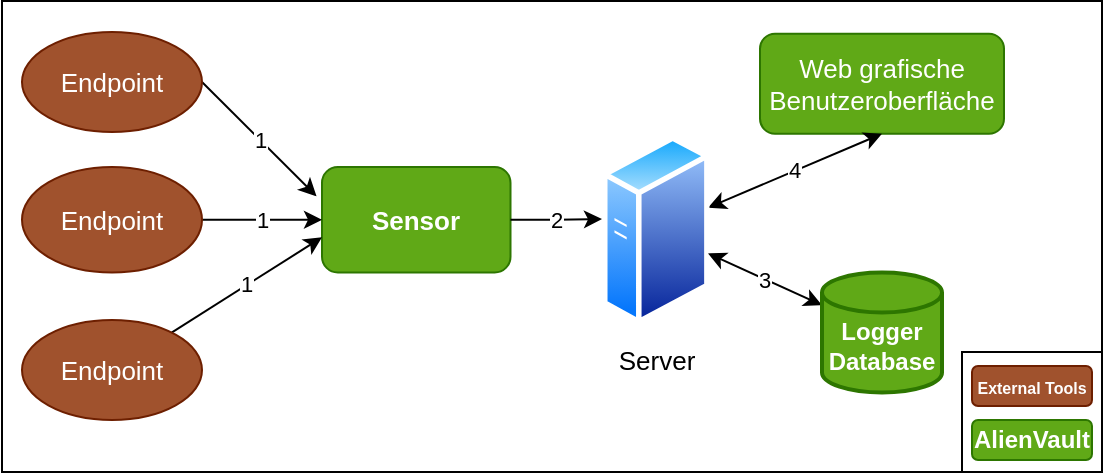<mxfile version="21.3.2" type="device">
  <diagram id="C5RBs43oDa-KdzZeNtuy" name="Page-1">
    <mxGraphModel dx="1434" dy="739" grid="1" gridSize="10" guides="1" tooltips="1" connect="1" arrows="1" fold="1" page="1" pageScale="1" pageWidth="827" pageHeight="1169" math="0" shadow="0">
      <root>
        <mxCell id="WIyWlLk6GJQsqaUBKTNV-0" />
        <mxCell id="WIyWlLk6GJQsqaUBKTNV-1" parent="WIyWlLk6GJQsqaUBKTNV-0" />
        <mxCell id="CC44FsLXy5XZmS9B4NoA-0" value="" style="rounded=0;whiteSpace=wrap;html=1;" parent="WIyWlLk6GJQsqaUBKTNV-1" vertex="1">
          <mxGeometry x="100" y="74.5" width="550" height="235.5" as="geometry" />
        </mxCell>
        <mxCell id="CC44FsLXy5XZmS9B4NoA-2" value="1" style="rounded=0;orthogonalLoop=1;jettySize=auto;html=1;entryX=-0.029;entryY=0.278;entryDx=0;entryDy=0;entryPerimeter=0;exitX=1;exitY=0.5;exitDx=0;exitDy=0;" parent="WIyWlLk6GJQsqaUBKTNV-1" source="CC44FsLXy5XZmS9B4NoA-3" target="CC44FsLXy5XZmS9B4NoA-4" edge="1">
          <mxGeometry relative="1" as="geometry">
            <mxPoint x="300.99" y="173.25" as="targetPoint" />
          </mxGeometry>
        </mxCell>
        <mxCell id="CC44FsLXy5XZmS9B4NoA-3" value="Endpoint" style="ellipse;whiteSpace=wrap;html=1;fillColor=#a0522d;strokeColor=#6D1F00;fontColor=#ffffff;fontSize=13;" parent="WIyWlLk6GJQsqaUBKTNV-1" vertex="1">
          <mxGeometry x="110" y="90" width="90" height="50" as="geometry" />
        </mxCell>
        <mxCell id="CC44FsLXy5XZmS9B4NoA-4" value="&lt;b style=&quot;font-size: 13px;&quot;&gt;Sensor&lt;/b&gt;" style="rounded=1;whiteSpace=wrap;html=1;fillColor=#60a917;strokeColor=#2D7600;fontColor=#ffffff;fontSize=13;" parent="WIyWlLk6GJQsqaUBKTNV-1" vertex="1">
          <mxGeometry x="260" y="157.5" width="94.25" height="52.75" as="geometry" />
        </mxCell>
        <mxCell id="CC44FsLXy5XZmS9B4NoA-5" value="&lt;span style=&quot;font-size: 13px;&quot;&gt;&lt;font style=&quot;font-size: 13px;&quot;&gt;Web grafische Benutzeroberfläche&lt;/font&gt;&lt;/span&gt;" style="rounded=1;whiteSpace=wrap;html=1;fillColor=#60a917;strokeColor=#2D7600;fontColor=#ffffff;fontSize=13;fontStyle=0" parent="WIyWlLk6GJQsqaUBKTNV-1" vertex="1">
          <mxGeometry x="479" y="90.87" width="122" height="50" as="geometry" />
        </mxCell>
        <mxCell id="CC44FsLXy5XZmS9B4NoA-9" value="1" style="edgeStyle=orthogonalEdgeStyle;rounded=0;orthogonalLoop=1;jettySize=auto;html=1;entryX=0;entryY=0.5;entryDx=0;entryDy=0;" parent="WIyWlLk6GJQsqaUBKTNV-1" source="CC44FsLXy5XZmS9B4NoA-10" target="CC44FsLXy5XZmS9B4NoA-4" edge="1">
          <mxGeometry relative="1" as="geometry" />
        </mxCell>
        <mxCell id="CC44FsLXy5XZmS9B4NoA-10" value="Endpoint" style="ellipse;whiteSpace=wrap;html=1;fillColor=#a0522d;strokeColor=#6D1F00;fontColor=#ffffff;fontSize=13;" parent="WIyWlLk6GJQsqaUBKTNV-1" vertex="1">
          <mxGeometry x="110" y="157.5" width="90" height="52.75" as="geometry" />
        </mxCell>
        <mxCell id="CC44FsLXy5XZmS9B4NoA-11" value="1" style="rounded=0;orthogonalLoop=1;jettySize=auto;html=1;entryX=0;entryY=0.667;entryDx=0;entryDy=0;entryPerimeter=0;" parent="WIyWlLk6GJQsqaUBKTNV-1" source="CC44FsLXy5XZmS9B4NoA-12" target="CC44FsLXy5XZmS9B4NoA-4" edge="1">
          <mxGeometry relative="1" as="geometry" />
        </mxCell>
        <mxCell id="CC44FsLXy5XZmS9B4NoA-12" value="Endpoint" style="ellipse;whiteSpace=wrap;html=1;fillColor=#a0522d;strokeColor=#6D1F00;fontColor=#ffffff;fontSize=13;" parent="WIyWlLk6GJQsqaUBKTNV-1" vertex="1">
          <mxGeometry x="110" y="234" width="90" height="50" as="geometry" />
        </mxCell>
        <mxCell id="CC44FsLXy5XZmS9B4NoA-13" value="4" style="rounded=0;orthogonalLoop=1;jettySize=auto;html=1;entryX=0.5;entryY=1;entryDx=0;entryDy=0;startArrow=classic;startFill=1;" parent="WIyWlLk6GJQsqaUBKTNV-1" source="CC44FsLXy5XZmS9B4NoA-14" target="CC44FsLXy5XZmS9B4NoA-5" edge="1">
          <mxGeometry relative="1" as="geometry" />
        </mxCell>
        <mxCell id="CC44FsLXy5XZmS9B4NoA-14" value="Server" style="image;aspect=fixed;perimeter=ellipsePerimeter;html=1;align=center;shadow=0;dashed=0;spacingTop=3;image=img/lib/active_directory/generic_server.svg;fontSize=13;" parent="WIyWlLk6GJQsqaUBKTNV-1" vertex="1">
          <mxGeometry x="400" y="140.87" width="53.83" height="96.13" as="geometry" />
        </mxCell>
        <mxCell id="CC44FsLXy5XZmS9B4NoA-15" value="3" style="rounded=0;orthogonalLoop=1;jettySize=auto;html=1;startArrow=classic;startFill=1;" parent="WIyWlLk6GJQsqaUBKTNV-1" source="CC44FsLXy5XZmS9B4NoA-16" target="CC44FsLXy5XZmS9B4NoA-14" edge="1">
          <mxGeometry relative="1" as="geometry" />
        </mxCell>
        <mxCell id="CC44FsLXy5XZmS9B4NoA-16" value="&lt;div&gt;&lt;b&gt;&lt;br&gt;&lt;/b&gt;&lt;/div&gt;&lt;div&gt;&lt;b&gt;Logger Database&lt;/b&gt;&lt;/div&gt;" style="strokeWidth=2;html=1;shape=mxgraph.flowchart.database;whiteSpace=wrap;fillColor=#60a917;fontColor=#ffffff;strokeColor=#2D7600;" parent="WIyWlLk6GJQsqaUBKTNV-1" vertex="1">
          <mxGeometry x="510" y="210.25" width="60" height="60" as="geometry" />
        </mxCell>
        <mxCell id="CC44FsLXy5XZmS9B4NoA-17" value="2" style="edgeStyle=orthogonalEdgeStyle;rounded=0;orthogonalLoop=1;jettySize=auto;html=1;entryX=0;entryY=0.444;entryDx=0;entryDy=0;entryPerimeter=0;startArrow=none;startFill=0;" parent="WIyWlLk6GJQsqaUBKTNV-1" source="CC44FsLXy5XZmS9B4NoA-4" target="CC44FsLXy5XZmS9B4NoA-14" edge="1">
          <mxGeometry relative="1" as="geometry">
            <mxPoint x="384.75" y="172.25" as="sourcePoint" />
            <mxPoint x="454.75" y="172.23" as="targetPoint" />
          </mxGeometry>
        </mxCell>
        <mxCell id="V-02WGF6UgFozjgBpQj_-1" value="" style="group" vertex="1" connectable="0" parent="WIyWlLk6GJQsqaUBKTNV-1">
          <mxGeometry x="580" y="250" width="70" height="60" as="geometry" />
        </mxCell>
        <mxCell id="CC44FsLXy5XZmS9B4NoA-1" value="" style="rounded=0;whiteSpace=wrap;html=1;" parent="V-02WGF6UgFozjgBpQj_-1" vertex="1">
          <mxGeometry width="70" height="60" as="geometry" />
        </mxCell>
        <mxCell id="CC44FsLXy5XZmS9B4NoA-6" value="&lt;font style=&quot;font-size: 8px;&quot;&gt;&lt;b&gt;&lt;font style=&quot;font-size: 8px;&quot;&gt;External Tools&lt;br&gt;&lt;/font&gt;&lt;/b&gt;&lt;/font&gt;" style="rounded=1;whiteSpace=wrap;html=1;fillColor=#a0522d;strokeColor=#6D1F00;fontColor=#ffffff;" parent="V-02WGF6UgFozjgBpQj_-1" vertex="1">
          <mxGeometry x="5" y="7" width="60" height="20" as="geometry" />
        </mxCell>
        <mxCell id="CC44FsLXy5XZmS9B4NoA-7" value="&lt;b&gt;AlienVault&lt;/b&gt;" style="rounded=1;whiteSpace=wrap;html=1;fillColor=#60a917;strokeColor=#2D7600;fontColor=#ffffff;" parent="V-02WGF6UgFozjgBpQj_-1" vertex="1">
          <mxGeometry x="5" y="34" width="60" height="20" as="geometry" />
        </mxCell>
        <mxCell id="CC44FsLXy5XZmS9B4NoA-8" style="edgeStyle=orthogonalEdgeStyle;rounded=0;orthogonalLoop=1;jettySize=auto;html=1;exitX=0.5;exitY=1;exitDx=0;exitDy=0;entryX=0.5;entryY=1;entryDx=0;entryDy=0;" parent="V-02WGF6UgFozjgBpQj_-1" source="CC44FsLXy5XZmS9B4NoA-6" target="CC44FsLXy5XZmS9B4NoA-6" edge="1">
          <mxGeometry relative="1" as="geometry" />
        </mxCell>
      </root>
    </mxGraphModel>
  </diagram>
</mxfile>
